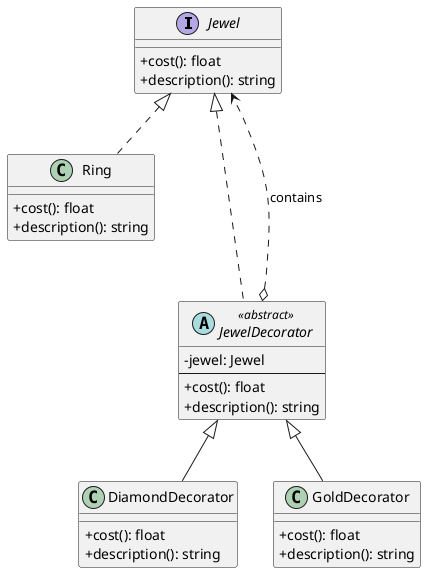 @startuml Decorator
    skinparam classAttributeIconSize 0

    ' Interface (Component)
    interface Jewel {
        + cost(): float
        + description(): string
    }

    ' ConcreteComponent
    class Ring {
        + cost(): float
        + description(): string
    }

    ' Abstract Decorator
    abstract class JewelDecorator <<abstract>> {
        - jewel: Jewel
        ---
        + cost(): float
        + description(): string
    }

    ' ConcreteDecorators
    class DiamondDecorator {
        + cost(): float
        + description(): string
    }

    class GoldDecorator {
        + cost(): float
        + description(): string
    }

    ' Relationships
    Jewel <|.. Ring
    Jewel <|.. JewelDecorator
    JewelDecorator <|-- DiamondDecorator
    JewelDecorator <|-- GoldDecorator
    JewelDecorator o...> Jewel: contains
@enduml
